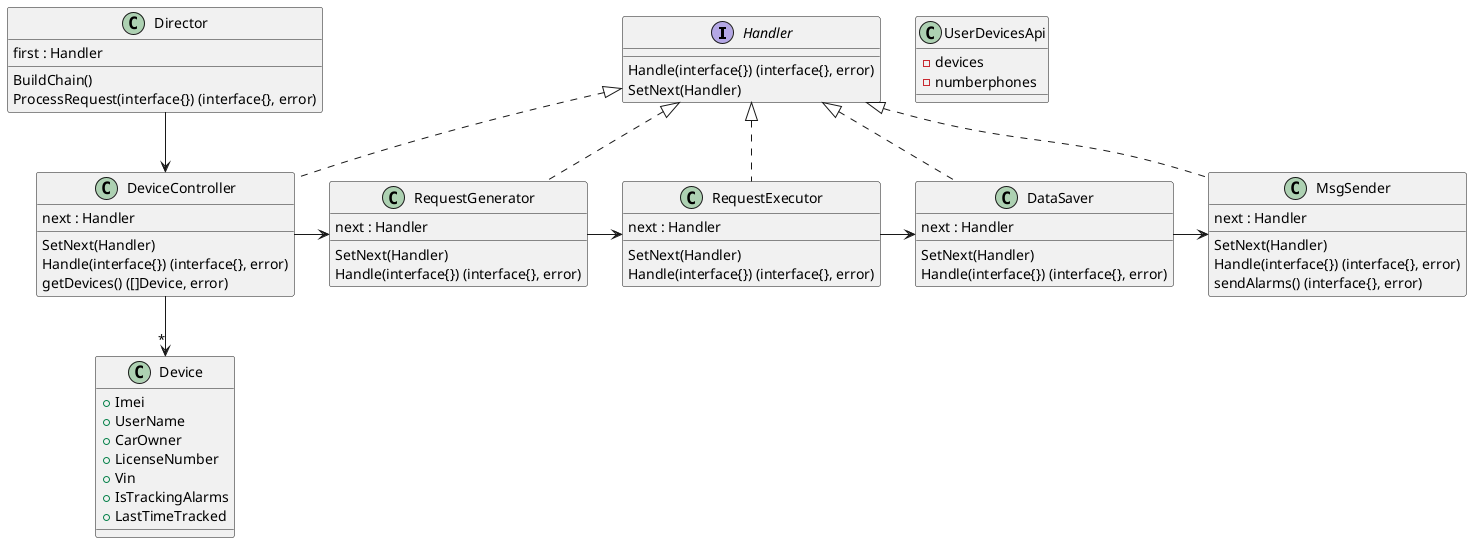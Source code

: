 @startuml design

interface Handler {
    Handle(interface{}) (interface{}, error)
    SetNext(Handler)
}

class DeviceController implements Handler {
    next : Handler
    SetNext(Handler)
    Handle(interface{}) (interface{}, error)
    getDevices() ([]Device, error)
}
class Device {
    + Imei
	+ UserName
	+ CarOwner
	+ LicenseNumber
	+ Vin
	+ IsTrackingAlarms
	+ LastTimeTracked
}

DeviceController -down-> "*" Device

class RequestGenerator implements Handler {
    next : Handler
    SetNext(Handler)
    Handle(interface{}) (interface{}, error)
}

class RequestExecutor implements Handler {
    next : Handler
    SetNext(Handler)
    Handle(interface{}) (interface{}, error)
}

class DataSaver implements Handler {
    next : Handler
    SetNext(Handler)
    Handle(interface{}) (interface{}, error)
}

class UserDevicesApi {
    - devices
    - numberphones
}

class MsgSender implements Handler {
    next : Handler
    SetNext(Handler)
    Handle(interface{}) (interface{}, error)
    sendAlarms() (interface{}, error)
}

class Director {
    first : Handler
    BuildChain()
    ProcessRequest(interface{}) (interface{}, error)
}

DeviceController -right-> RequestGenerator
RequestGenerator -right-> RequestExecutor
RequestExecutor -right-> DataSaver
DataSaver -right-> MsgSender
Director -down-> DeviceController

@enduml
